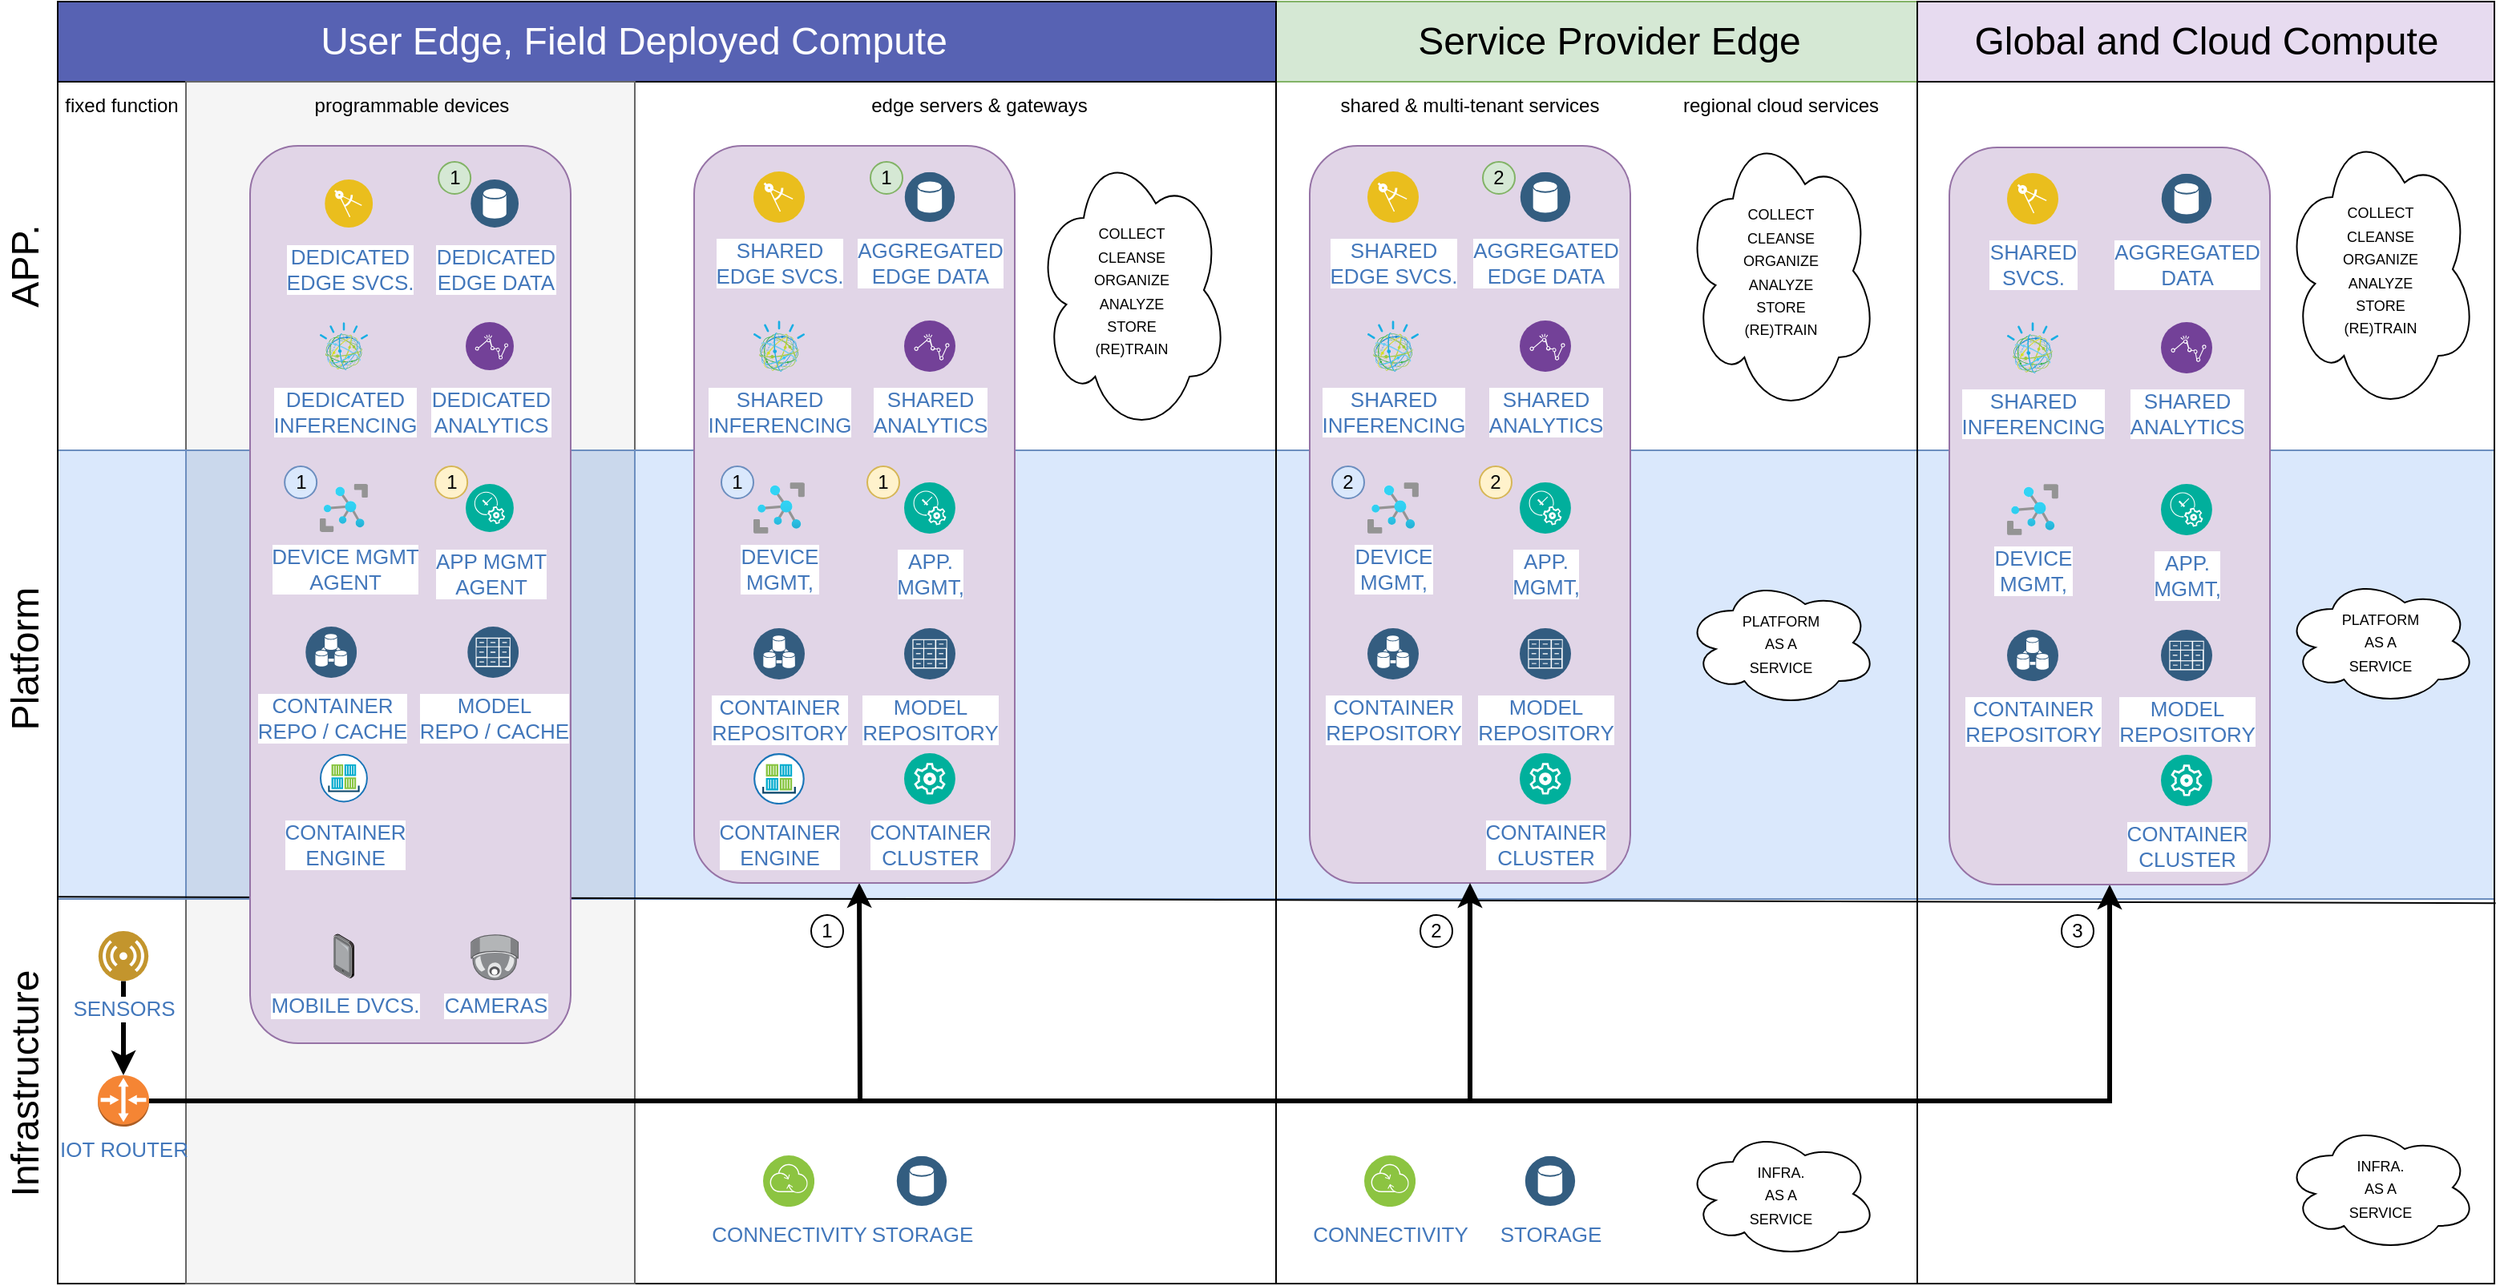 <mxfile version="21.6.8" type="device">
  <diagram id="u-Bgehv5GdRI6xBluCmY" name="Page-1">
    <mxGraphModel dx="1114" dy="806" grid="1" gridSize="10" guides="1" tooltips="1" connect="1" arrows="1" fold="1" page="1" pageScale="1" pageWidth="1600" pageHeight="900" math="0" shadow="0">
      <root>
        <mxCell id="0" />
        <mxCell id="1" parent="0" />
        <mxCell id="NKZoFBCDpuy2na6IxqbC-2" value="" style="rounded=0;whiteSpace=wrap;html=1;fillColor=none;" parent="1" vertex="1">
          <mxGeometry x="800" y="40" width="400" height="800" as="geometry" />
        </mxCell>
        <mxCell id="2yIdOF0hmLs-8Ow3VVvw-1" value="" style="whiteSpace=wrap;html=1;fillColor=#dae8fc;strokeColor=#6c8ebf;" parent="1" vertex="1">
          <mxGeometry x="40" y="320" width="1520" height="280" as="geometry" />
        </mxCell>
        <mxCell id="NKZoFBCDpuy2na6IxqbC-1" value="" style="rounded=0;whiteSpace=wrap;html=1;fillColor=none;" parent="1" vertex="1">
          <mxGeometry x="40" y="40" width="760" height="800" as="geometry" />
        </mxCell>
        <mxCell id="NKZoFBCDpuy2na6IxqbC-3" value="" style="rounded=0;whiteSpace=wrap;html=1;fillColor=none;" parent="1" vertex="1">
          <mxGeometry x="1200" y="40" width="360" height="800" as="geometry" />
        </mxCell>
        <mxCell id="2yIdOF0hmLs-8Ow3VVvw-18" value="" style="rounded=1;whiteSpace=wrap;html=1;fillColor=#e1d5e7;strokeColor=#9673a6;" parent="1" vertex="1">
          <mxGeometry x="821" y="130" width="200" height="460" as="geometry" />
        </mxCell>
        <mxCell id="NKZoFBCDpuy2na6IxqbC-20" value="" style="group;fillColor=none;" parent="1" vertex="1" connectable="0">
          <mxGeometry x="720" y="40" width="480" height="50" as="geometry" />
        </mxCell>
        <mxCell id="NKZoFBCDpuy2na6IxqbC-18" value="" style="rounded=0;whiteSpace=wrap;html=1;fillColor=#d5e8d4;strokeColor=#82b366;" parent="NKZoFBCDpuy2na6IxqbC-20" vertex="1">
          <mxGeometry x="34.286" width="445.714" height="50" as="geometry" />
        </mxCell>
        <mxCell id="NKZoFBCDpuy2na6IxqbC-19" value="&lt;font style=&quot;font-size: 24px;&quot;&gt;Service Provider Edge&lt;/font&gt;" style="text;strokeColor=none;align=center;fillColor=#d5e8d4;html=1;verticalAlign=middle;whiteSpace=wrap;rounded=0;" parent="NKZoFBCDpuy2na6IxqbC-20" vertex="1">
          <mxGeometry x="147.429" y="10" width="281.631" height="30" as="geometry" />
        </mxCell>
        <mxCell id="NKZoFBCDpuy2na6IxqbC-17" value="" style="group" parent="1" vertex="1" connectable="0">
          <mxGeometry x="40" y="40" width="760" height="50" as="geometry" />
        </mxCell>
        <mxCell id="NKZoFBCDpuy2na6IxqbC-15" value="" style="rounded=0;whiteSpace=wrap;html=1;fillColor=#5762b3;" parent="NKZoFBCDpuy2na6IxqbC-17" vertex="1">
          <mxGeometry width="760" height="50" as="geometry" />
        </mxCell>
        <mxCell id="NKZoFBCDpuy2na6IxqbC-16" value="&lt;font color=&quot;#ffffff&quot; style=&quot;font-size: 24px;&quot;&gt;User Edge, Field Deployed Compute&lt;/font&gt;" style="text;strokeColor=none;align=center;fillColor=none;html=1;verticalAlign=middle;whiteSpace=wrap;rounded=0;" parent="NKZoFBCDpuy2na6IxqbC-17" vertex="1">
          <mxGeometry x="27.143" y="10" width="665" height="30" as="geometry" />
        </mxCell>
        <mxCell id="NKZoFBCDpuy2na6IxqbC-23" value="" style="group" parent="1" vertex="1" connectable="0">
          <mxGeometry x="1200" y="40" width="360" height="50" as="geometry" />
        </mxCell>
        <mxCell id="NKZoFBCDpuy2na6IxqbC-21" value="" style="rounded=0;whiteSpace=wrap;html=1;fillColor=#E7DBF0;" parent="NKZoFBCDpuy2na6IxqbC-23" vertex="1">
          <mxGeometry width="360" height="50" as="geometry" />
        </mxCell>
        <mxCell id="NKZoFBCDpuy2na6IxqbC-22" value="&lt;font style=&quot;font-size: 24px;&quot;&gt;Global and Cloud Compute&lt;/font&gt;" style="text;strokeColor=none;align=center;fillColor=none;html=1;verticalAlign=middle;whiteSpace=wrap;rounded=0;" parent="NKZoFBCDpuy2na6IxqbC-23" vertex="1">
          <mxGeometry x="33" y="10" width="295" height="30" as="geometry" />
        </mxCell>
        <mxCell id="iU7ZojFt_CZGEspTZ9bw-25" value="" style="rounded=0;whiteSpace=wrap;html=1;fillColor=#f5f5f5;strokeColor=#666666;fontColor=#333333;" parent="1" vertex="1">
          <mxGeometry x="120" y="90" width="280" height="750" as="geometry" />
        </mxCell>
        <mxCell id="2yIdOF0hmLs-8Ow3VVvw-2" value="" style="whiteSpace=wrap;html=1;fillColor=#CAD8EC;strokeColor=#6c8ebf;" parent="1" vertex="1">
          <mxGeometry x="120" y="320" width="280" height="280" as="geometry" />
        </mxCell>
        <mxCell id="rkRexL7u3ubiK1zSjF01-2" value="" style="endArrow=none;html=1;rounded=0;exitX=0.001;exitY=0.697;exitDx=0;exitDy=0;exitPerimeter=0;entryX=1.002;entryY=0.702;entryDx=0;entryDy=0;entryPerimeter=0;" parent="1" edge="1">
          <mxGeometry width="50" height="50" relative="1" as="geometry">
            <mxPoint x="40.56" y="598.6" as="sourcePoint" />
            <mxPoint x="1560.8" y="602.6" as="targetPoint" />
          </mxGeometry>
        </mxCell>
        <mxCell id="rkRexL7u3ubiK1zSjF01-4" value="&lt;font style=&quot;font-size: 24px;&quot;&gt;Infrastructure&lt;/font&gt;" style="text;strokeColor=none;align=center;fillColor=none;html=1;verticalAlign=middle;whiteSpace=wrap;rounded=0;rotation=-90;" parent="1" vertex="1">
          <mxGeometry x="-60" y="700" width="160" height="30" as="geometry" />
        </mxCell>
        <mxCell id="rkRexL7u3ubiK1zSjF01-5" value="&lt;font style=&quot;font-size: 24px;&quot;&gt;Platform&lt;/font&gt;" style="text;strokeColor=none;align=center;fillColor=none;html=1;verticalAlign=middle;whiteSpace=wrap;rounded=0;rotation=-90;" parent="1" vertex="1">
          <mxGeometry x="-45" y="435" width="130" height="30" as="geometry" />
        </mxCell>
        <mxCell id="rkRexL7u3ubiK1zSjF01-6" value="&lt;font style=&quot;font-size: 24px;&quot;&gt;APP.&lt;/font&gt;" style="text;strokeColor=none;align=center;fillColor=none;html=1;verticalAlign=middle;whiteSpace=wrap;rounded=0;rotation=-90;" parent="1" vertex="1">
          <mxGeometry x="-60" y="190" width="160" height="30" as="geometry" />
        </mxCell>
        <mxCell id="2yIdOF0hmLs-8Ow3VVvw-43" style="edgeStyle=orthogonalEdgeStyle;rounded=0;orthogonalLoop=1;jettySize=auto;html=1;strokeWidth=3;" parent="1" source="dV2BF6gwbEOyX98F7W6L-9" target="iU7ZojFt_CZGEspTZ9bw-47" edge="1">
          <mxGeometry relative="1" as="geometry" />
        </mxCell>
        <mxCell id="dV2BF6gwbEOyX98F7W6L-9" value="&lt;span style=&quot;font-size: 13px;&quot;&gt;SENSORS&lt;br style=&quot;font-size: 13px;&quot;&gt;&lt;/span&gt;" style="aspect=fixed;perimeter=ellipsePerimeter;html=1;align=center;shadow=0;dashed=0;fontColor=#4277BB;labelBackgroundColor=#ffffff;fontSize=13;spacingTop=3;image;image=img/lib/ibm/users/sensor.svg;" parent="1" vertex="1">
          <mxGeometry x="65" y="620" width="32" height="31.2" as="geometry" />
        </mxCell>
        <mxCell id="iU7ZojFt_CZGEspTZ9bw-1" value="&lt;font style=&quot;font-size: 12px;&quot;&gt;fixed function&lt;br&gt;&lt;/font&gt;" style="text;strokeColor=none;align=center;fillColor=none;html=1;verticalAlign=middle;whiteSpace=wrap;rounded=0;" parent="1" vertex="1">
          <mxGeometry x="40" y="90" width="80" height="30" as="geometry" />
        </mxCell>
        <mxCell id="iU7ZojFt_CZGEspTZ9bw-2" value="programmable devices" style="text;strokeColor=none;align=center;fillColor=none;html=1;verticalAlign=middle;whiteSpace=wrap;rounded=0;" parent="1" vertex="1">
          <mxGeometry x="191" y="90" width="140" height="30" as="geometry" />
        </mxCell>
        <mxCell id="iU7ZojFt_CZGEspTZ9bw-3" value="edge servers &amp;amp; gateways" style="text;strokeColor=none;align=center;fillColor=none;html=1;verticalAlign=middle;whiteSpace=wrap;rounded=0;" parent="1" vertex="1">
          <mxGeometry x="540" y="90" width="150" height="30" as="geometry" />
        </mxCell>
        <mxCell id="iU7ZojFt_CZGEspTZ9bw-38" value="&lt;div style=&quot;font-size: 13px;&quot;&gt;&lt;font style=&quot;font-size: 13px;&quot;&gt;CONNECTIVITY&lt;/font&gt;&lt;br style=&quot;font-size: 13px;&quot;&gt;&lt;/div&gt;" style="aspect=fixed;perimeter=ellipsePerimeter;html=1;align=center;shadow=0;dashed=0;image;image=img/lib/ibm/infrastructure/transformation_connectivity.svg;strokeColor=#FF0000;fillColor=#FFFF66;gradientColor=none;fontColor=#4277BB;labelBackgroundColor=#ffffff;spacingTop=3;fontSize=13;" parent="1" vertex="1">
          <mxGeometry x="480" y="760" width="32" height="32" as="geometry" />
        </mxCell>
        <mxCell id="iU7ZojFt_CZGEspTZ9bw-39" value="&lt;font style=&quot;font-size: 13px;&quot;&gt;STORAGE&lt;/font&gt;" style="aspect=fixed;perimeter=ellipsePerimeter;html=1;align=center;shadow=0;dashed=0;fontColor=#4277BB;labelBackgroundColor=#ffffff;fontSize=13;spacingTop=3;image;image=img/lib/ibm/data/data_services.svg;" parent="1" vertex="1">
          <mxGeometry x="563" y="760.39" width="32" height="31.22" as="geometry" />
        </mxCell>
        <mxCell id="2yIdOF0hmLs-8Ow3VVvw-44" style="edgeStyle=orthogonalEdgeStyle;rounded=0;orthogonalLoop=1;jettySize=auto;html=1;strokeWidth=3;" parent="1" source="iU7ZojFt_CZGEspTZ9bw-47" edge="1">
          <mxGeometry relative="1" as="geometry">
            <mxPoint x="540" y="590" as="targetPoint" />
          </mxGeometry>
        </mxCell>
        <mxCell id="2yIdOF0hmLs-8Ow3VVvw-45" style="edgeStyle=orthogonalEdgeStyle;rounded=0;orthogonalLoop=1;jettySize=auto;html=1;entryX=0.5;entryY=1;entryDx=0;entryDy=0;strokeWidth=3;" parent="1" source="iU7ZojFt_CZGEspTZ9bw-47" target="2yIdOF0hmLs-8Ow3VVvw-18" edge="1">
          <mxGeometry relative="1" as="geometry" />
        </mxCell>
        <mxCell id="2yIdOF0hmLs-8Ow3VVvw-46" style="edgeStyle=orthogonalEdgeStyle;rounded=0;orthogonalLoop=1;jettySize=auto;html=1;strokeWidth=3;" parent="1" source="iU7ZojFt_CZGEspTZ9bw-47" target="2yIdOF0hmLs-8Ow3VVvw-32" edge="1">
          <mxGeometry relative="1" as="geometry" />
        </mxCell>
        <mxCell id="iU7ZojFt_CZGEspTZ9bw-47" value="&lt;font color=&quot;#4277bb&quot; style=&quot;font-size: 13px;&quot;&gt;IOT ROUTER&lt;/font&gt;" style="outlineConnect=0;dashed=0;verticalLabelPosition=bottom;verticalAlign=top;align=center;html=1;shape=mxgraph.aws3.router;fillColor=#F58534;gradientColor=none;fontSize=13;" parent="1" vertex="1">
          <mxGeometry x="65" y="710" width="32" height="32" as="geometry" />
        </mxCell>
        <mxCell id="2yIdOF0hmLs-8Ow3VVvw-8" value="&lt;font style=&quot;font-size: 9px;&quot;&gt;COLLECT&lt;br&gt;CLEANSE&lt;br&gt;ORGANIZE&lt;br&gt;ANALYZE&lt;br&gt;STORE&lt;br&gt;(RE)TRAIN&lt;/font&gt;" style="ellipse;shape=cloud;whiteSpace=wrap;html=1;" parent="1" vertex="1">
          <mxGeometry x="650" y="130" width="120" height="180" as="geometry" />
        </mxCell>
        <mxCell id="2yIdOF0hmLs-8Ow3VVvw-10" value="" style="group" parent="1" vertex="1" connectable="0">
          <mxGeometry x="1030" y="90" width="170" height="665" as="geometry" />
        </mxCell>
        <mxCell id="iU7ZojFt_CZGEspTZ9bw-41" value="regional cloud services" style="text;strokeColor=none;align=center;fillColor=none;html=1;verticalAlign=middle;whiteSpace=wrap;rounded=0;" parent="2yIdOF0hmLs-8Ow3VVvw-10" vertex="1">
          <mxGeometry width="170" height="30" as="geometry" />
        </mxCell>
        <mxCell id="iU7ZojFt_CZGEspTZ9bw-42" value="&lt;font style=&quot;font-size: 9px;&quot;&gt;COLLECT&lt;br&gt;CLEANSE&lt;br&gt;ORGANIZE&lt;br&gt;ANALYZE&lt;br&gt;STORE&lt;br&gt;(RE)TRAIN&lt;/font&gt;" style="ellipse;shape=cloud;whiteSpace=wrap;html=1;" parent="2yIdOF0hmLs-8Ow3VVvw-10" vertex="1">
          <mxGeometry x="25" y="28" width="120" height="180" as="geometry" />
        </mxCell>
        <mxCell id="iU7ZojFt_CZGEspTZ9bw-44" value="&lt;font style=&quot;font-size: 9px;&quot;&gt;PLATFORM&lt;br&gt;AS A&lt;br&gt;SERVICE&lt;/font&gt;" style="ellipse;shape=cloud;whiteSpace=wrap;html=1;" parent="2yIdOF0hmLs-8Ow3VVvw-10" vertex="1">
          <mxGeometry x="25" y="310" width="120" height="80" as="geometry" />
        </mxCell>
        <mxCell id="iU7ZojFt_CZGEspTZ9bw-46" value="&lt;font style=&quot;font-size: 9px;&quot;&gt;INFRA.&lt;br&gt;AS A&lt;br&gt;SERVICE&lt;/font&gt;" style="ellipse;shape=cloud;whiteSpace=wrap;html=1;" parent="2yIdOF0hmLs-8Ow3VVvw-10" vertex="1">
          <mxGeometry x="25" y="654" width="120" height="80" as="geometry" />
        </mxCell>
        <mxCell id="2yIdOF0hmLs-8Ow3VVvw-16" value="" style="group" parent="1" vertex="1" connectable="0">
          <mxGeometry x="160" y="130" width="200" height="560" as="geometry" />
        </mxCell>
        <mxCell id="2yIdOF0hmLs-8Ow3VVvw-14" value="" style="rounded=1;whiteSpace=wrap;html=1;fillColor=#e1d5e7;strokeColor=#9673a6;" parent="2yIdOF0hmLs-8Ow3VVvw-16" vertex="1">
          <mxGeometry width="200" height="560" as="geometry" />
        </mxCell>
        <mxCell id="dV2BF6gwbEOyX98F7W6L-6" value="&lt;font style=&quot;font-size: 13px;&quot;&gt;CAMERAS&lt;/font&gt;" style="points=[];aspect=fixed;html=1;align=center;shadow=0;dashed=0;image;image=img/lib/allied_telesis/security/Surveillance_Camera_Ceiling.svg;fontColor=#4277BB;fontSize=13;" parent="2yIdOF0hmLs-8Ow3VVvw-16" vertex="1">
          <mxGeometry x="137.58" y="491.145" width="30" height="30.45" as="geometry" />
        </mxCell>
        <mxCell id="anpZV6EC-k3CciJtOTf7-1" value="&lt;span style=&quot;font-size: 13px;&quot;&gt;MOBILE DVCS.&lt;/span&gt;" style="points=[];aspect=fixed;html=1;align=center;shadow=0;dashed=0;image;image=img/lib/allied_telesis/computer_and_terminals/Tablet.svg;fontColor=#4277BB;fontSize=13;" parent="2yIdOF0hmLs-8Ow3VVvw-16" vertex="1">
          <mxGeometry x="51.92" y="489.6" width="13.16" height="32" as="geometry" />
        </mxCell>
        <mxCell id="iU7ZojFt_CZGEspTZ9bw-4" value="&lt;font style=&quot;font-size: 13px;&quot;&gt;DEDICATED&lt;br style=&quot;font-size: 13px;&quot;&gt;EDGE SVCS.&lt;/font&gt;" style="aspect=fixed;perimeter=ellipsePerimeter;html=1;align=center;shadow=0;dashed=0;fontColor=#4277BB;labelBackgroundColor=#ffffff;fontSize=13;spacingTop=3;image;image=img/lib/ibm/applications/enterprise_applications.svg;" parent="2yIdOF0hmLs-8Ow3VVvw-16" vertex="1">
          <mxGeometry x="46.58" y="20.0" width="30" height="32" as="geometry" />
        </mxCell>
        <mxCell id="iU7ZojFt_CZGEspTZ9bw-5" value="&lt;font style=&quot;font-size: 13px;&quot;&gt;DEDICATED&lt;br style=&quot;border-color: var(--border-color); font-size: 13px;&quot;&gt;INFERENCING&lt;/font&gt;" style="aspect=fixed;perimeter=ellipsePerimeter;html=1;align=center;shadow=0;dashed=0;fontColor=#4277BB;labelBackgroundColor=#ffffff;fontSize=13;spacingTop=3;image;image=img/lib/ibm/miscellaneous/cognitive_services.svg;" parent="2yIdOF0hmLs-8Ow3VVvw-16" vertex="1">
          <mxGeometry x="43.5" y="109" width="30" height="32" as="geometry" />
        </mxCell>
        <mxCell id="iU7ZojFt_CZGEspTZ9bw-7" value="&lt;font style=&quot;font-size: 13px;&quot;&gt;DEDICATED&lt;br style=&quot;font-size: 13px;&quot;&gt;ANALYTICS&lt;/font&gt;" style="aspect=fixed;perimeter=ellipsePerimeter;html=1;align=center;shadow=0;dashed=0;fontColor=#4277BB;labelBackgroundColor=#ffffff;fontSize=13;spacingTop=3;image;image=img/lib/ibm/analytics/analytics.svg;" parent="2yIdOF0hmLs-8Ow3VVvw-16" vertex="1">
          <mxGeometry x="134.5" y="109" width="30" height="32" as="geometry" />
        </mxCell>
        <mxCell id="iU7ZojFt_CZGEspTZ9bw-8" value="&lt;font style=&quot;font-size: 13px;&quot;&gt;DEDICATED&lt;br style=&quot;border-color: var(--border-color); font-size: 13px;&quot;&gt;EDGE DATA&lt;/font&gt;" style="aspect=fixed;perimeter=ellipsePerimeter;html=1;align=center;shadow=0;dashed=0;fontColor=#4277BB;labelBackgroundColor=#ffffff;fontSize=13;spacingTop=3;image;image=img/lib/ibm/data/data_services.svg;" parent="2yIdOF0hmLs-8Ow3VVvw-16" vertex="1">
          <mxGeometry x="137.58" y="20.39" width="30" height="31.22" as="geometry" />
        </mxCell>
        <mxCell id="iU7ZojFt_CZGEspTZ9bw-24" value="&lt;font style=&quot;font-size: 13px;&quot;&gt;CONTAINER&lt;br style=&quot;font-size: 13px;&quot;&gt;ENGINE&lt;br style=&quot;font-size: 13px;&quot;&gt;&lt;/font&gt;" style="aspect=fixed;perimeter=ellipsePerimeter;html=1;align=center;shadow=0;dashed=0;fontColor=#4277BB;labelBackgroundColor=#ffffff;fontSize=13;spacingTop=3;image;image=img/lib/ibm/miscellaneous/ibm_containers.svg;" parent="2yIdOF0hmLs-8Ow3VVvw-16" vertex="1">
          <mxGeometry x="43.5" y="378.6" width="30" height="32" as="geometry" />
        </mxCell>
        <mxCell id="iU7ZojFt_CZGEspTZ9bw-37" value="&lt;font style=&quot;font-size: 13px;&quot;&gt;&lt;font color=&quot;#4277bb&quot; style=&quot;font-size: 13px;&quot;&gt;DEVICE MGMT&lt;br style=&quot;font-size: 13px;&quot;&gt;AGENT&lt;/font&gt;&lt;br style=&quot;font-size: 13px;&quot;&gt;&lt;/font&gt;" style="image;aspect=fixed;html=1;points=[];align=center;fontSize=13;image=img/lib/azure2/iot/IoT_Hub.svg;" parent="2yIdOF0hmLs-8Ow3VVvw-16" vertex="1">
          <mxGeometry x="43.5" y="210" width="30" height="32" as="geometry" />
        </mxCell>
        <mxCell id="2yIdOF0hmLs-8Ow3VVvw-5" value="&lt;font style=&quot;font-size: 13px;&quot;&gt;APP MGMT&lt;br style=&quot;font-size: 13px;&quot;&gt;AGENT&lt;/font&gt;" style="aspect=fixed;perimeter=ellipsePerimeter;html=1;align=center;shadow=0;dashed=0;fontColor=#4277BB;labelBackgroundColor=#ffffff;fontSize=13;spacingTop=3;image;image=img/lib/ibm/management/it_service_management.svg;glass=1;strokeColor=#4277BB;strokeWidth=2;fillColor=#4277BB;" parent="2yIdOF0hmLs-8Ow3VVvw-16" vertex="1">
          <mxGeometry x="134.5" y="210" width="30" height="32" as="geometry" />
        </mxCell>
        <mxCell id="2yIdOF0hmLs-8Ow3VVvw-29" value="&lt;font style=&quot;font-size: 13px;&quot;&gt;CONTAINER&lt;br style=&quot;font-size: 13px;&quot;&gt;REPO / CACHE&lt;/font&gt;" style="aspect=fixed;perimeter=ellipsePerimeter;html=1;align=center;shadow=0;dashed=0;fontColor=#4277BB;labelBackgroundColor=#ffffff;fontSize=13;spacingTop=3;image;image=img/lib/ibm/data/device_registry.svg;glass=1;strokeColor=#5192E6;strokeWidth=2;fillColor=#A78F2D;" parent="2yIdOF0hmLs-8Ow3VVvw-16" vertex="1">
          <mxGeometry x="34.58" y="300" width="32" height="32" as="geometry" />
        </mxCell>
        <mxCell id="2yIdOF0hmLs-8Ow3VVvw-30" value="&lt;font style=&quot;font-size: 13px;&quot;&gt;MODEL&lt;br style=&quot;font-size: 13px;&quot;&gt;REPO / CACHE&lt;/font&gt;" style="aspect=fixed;perimeter=ellipsePerimeter;html=1;align=center;shadow=0;dashed=0;fontColor=#4277BB;labelBackgroundColor=#ffffff;fontSize=13;spacingTop=3;image;image=img/lib/ibm/data/file_repository.svg;glass=1;strokeColor=#5192E6;strokeWidth=2;fillColor=#A78F2D;" parent="2yIdOF0hmLs-8Ow3VVvw-16" vertex="1">
          <mxGeometry x="135.58" y="300" width="32" height="32" as="geometry" />
        </mxCell>
        <mxCell id="-uQc_6Dr44pMwYAo7-qi-1" value="1" style="ellipse;whiteSpace=wrap;html=1;aspect=fixed;fillColor=#dae8fc;strokeColor=#6c8ebf;" parent="2yIdOF0hmLs-8Ow3VVvw-16" vertex="1">
          <mxGeometry x="21.58" y="200" width="20" height="20" as="geometry" />
        </mxCell>
        <mxCell id="-uQc_6Dr44pMwYAo7-qi-2" value="1" style="ellipse;whiteSpace=wrap;html=1;aspect=fixed;fillColor=#fff2cc;strokeColor=#d6b656;" parent="2yIdOF0hmLs-8Ow3VVvw-16" vertex="1">
          <mxGeometry x="115.58" y="200" width="20" height="20" as="geometry" />
        </mxCell>
        <mxCell id="-uQc_6Dr44pMwYAo7-qi-3" value="1" style="ellipse;whiteSpace=wrap;html=1;aspect=fixed;fillColor=#d5e8d4;strokeColor=#82b366;" parent="2yIdOF0hmLs-8Ow3VVvw-16" vertex="1">
          <mxGeometry x="117.58" y="10" width="20" height="20" as="geometry" />
        </mxCell>
        <mxCell id="iU7ZojFt_CZGEspTZ9bw-45" value="&lt;font style=&quot;font-size: 9px;&quot;&gt;INFRA.&lt;br&gt;AS A&lt;br&gt;SERVICE&lt;/font&gt;" style="ellipse;shape=cloud;whiteSpace=wrap;html=1;" parent="1" vertex="1">
          <mxGeometry x="1429" y="740" width="120" height="80" as="geometry" />
        </mxCell>
        <mxCell id="2yIdOF0hmLs-8Ow3VVvw-47" value="1" style="ellipse;whiteSpace=wrap;html=1;aspect=fixed;" parent="1" vertex="1">
          <mxGeometry x="510" y="610" width="20" height="20" as="geometry" />
        </mxCell>
        <mxCell id="2yIdOF0hmLs-8Ow3VVvw-49" value="3" style="ellipse;whiteSpace=wrap;html=1;aspect=fixed;" parent="1" vertex="1">
          <mxGeometry x="1290" y="610" width="20" height="20" as="geometry" />
        </mxCell>
        <mxCell id="2yIdOF0hmLs-8Ow3VVvw-19" value="&lt;font style=&quot;font-size: 13px;&quot;&gt;SHARED&lt;br style=&quot;font-size: 13px;&quot;&gt;EDGE SVCS.&lt;/font&gt;" style="aspect=fixed;perimeter=ellipsePerimeter;html=1;align=center;shadow=0;dashed=0;fontColor=#4277BB;labelBackgroundColor=#ffffff;fontSize=13;spacingTop=3;image;image=img/lib/ibm/applications/enterprise_applications.svg;" parent="1" vertex="1">
          <mxGeometry x="857" y="146.0" width="32" height="32" as="geometry" />
        </mxCell>
        <mxCell id="2yIdOF0hmLs-8Ow3VVvw-20" value="&lt;font style=&quot;font-size: 13px;&quot;&gt;SHARED&lt;br style=&quot;font-size: 13px;&quot;&gt;INFERENCING&lt;/font&gt;" style="aspect=fixed;perimeter=ellipsePerimeter;html=1;align=center;shadow=0;dashed=0;fontColor=#4277BB;labelBackgroundColor=#ffffff;fontSize=13;spacingTop=3;image;image=img/lib/ibm/miscellaneous/cognitive_services.svg;" parent="1" vertex="1">
          <mxGeometry x="857" y="239" width="32" height="32" as="geometry" />
        </mxCell>
        <mxCell id="2yIdOF0hmLs-8Ow3VVvw-21" value="&lt;font style=&quot;font-size: 13px;&quot;&gt;SHARED&lt;br style=&quot;font-size: 13px;&quot;&gt;ANALYTICS&lt;/font&gt;" style="aspect=fixed;perimeter=ellipsePerimeter;html=1;align=center;shadow=0;dashed=0;fontColor=#4277BB;labelBackgroundColor=#ffffff;fontSize=13;spacingTop=3;image;image=img/lib/ibm/analytics/analytics.svg;" parent="1" vertex="1">
          <mxGeometry x="952" y="239" width="32" height="32" as="geometry" />
        </mxCell>
        <mxCell id="2yIdOF0hmLs-8Ow3VVvw-22" value="&lt;font style=&quot;font-size: 13px;&quot;&gt;AGGREGATED&lt;br style=&quot;font-size: 13px;&quot;&gt;EDGE DATA&lt;/font&gt;" style="aspect=fixed;perimeter=ellipsePerimeter;html=1;align=center;shadow=0;dashed=0;fontColor=#4277BB;labelBackgroundColor=#ffffff;fontSize=13;spacingTop=3;image;image=img/lib/ibm/data/data_services.svg;" parent="1" vertex="1">
          <mxGeometry x="952" y="146.39" width="32" height="31.22" as="geometry" />
        </mxCell>
        <mxCell id="2yIdOF0hmLs-8Ow3VVvw-24" value="&lt;font style=&quot;font-size: 13px;&quot;&gt;CONTAINER&lt;br style=&quot;font-size: 13px;&quot;&gt;CLUSTER&lt;br style=&quot;font-size: 13px;&quot;&gt;&lt;/font&gt;" style="aspect=fixed;perimeter=ellipsePerimeter;html=1;align=center;shadow=0;dashed=0;fontColor=#4277BB;labelBackgroundColor=#ffffff;fontSize=13;spacingTop=3;image;image=img/lib/ibm/management/management.svg;glass=1;strokeColor=#4277BB;strokeWidth=2;fillColor=#4277BB;" parent="1" vertex="1">
          <mxGeometry x="952" y="508.6" width="32" height="32.8" as="geometry" />
        </mxCell>
        <mxCell id="2yIdOF0hmLs-8Ow3VVvw-25" value="&lt;font style=&quot;font-size: 13px;&quot;&gt;&lt;font color=&quot;#4277bb&quot; style=&quot;font-size: 13px;&quot;&gt;DEVICE&lt;br style=&quot;font-size: 13px;&quot;&gt;MGMT,&lt;/font&gt;&lt;br style=&quot;font-size: 13px;&quot;&gt;&lt;/font&gt;" style="image;aspect=fixed;html=1;points=[];align=center;fontSize=13;image=img/lib/azure2/iot/IoT_Hub.svg;" parent="1" vertex="1">
          <mxGeometry x="857" y="340" width="32" height="32" as="geometry" />
        </mxCell>
        <mxCell id="2yIdOF0hmLs-8Ow3VVvw-26" value="&lt;font style=&quot;font-size: 13px;&quot;&gt;APP.&lt;br style=&quot;font-size: 13px;&quot;&gt;MGMT,&lt;/font&gt;" style="aspect=fixed;perimeter=ellipsePerimeter;html=1;align=center;shadow=0;dashed=0;fontColor=#4277BB;labelBackgroundColor=#ffffff;fontSize=13;spacingTop=3;image;image=img/lib/ibm/management/it_service_management.svg;glass=1;strokeColor=#4277BB;strokeWidth=2;fillColor=#4277BB;" parent="1" vertex="1">
          <mxGeometry x="952" y="340" width="32" height="32" as="geometry" />
        </mxCell>
        <mxCell id="2yIdOF0hmLs-8Ow3VVvw-27" value="&lt;font style=&quot;font-size: 13px;&quot;&gt;CONTAINER&lt;br style=&quot;font-size: 13px;&quot;&gt;REPOSITORY&lt;/font&gt;" style="aspect=fixed;perimeter=ellipsePerimeter;html=1;align=center;shadow=0;dashed=0;fontColor=#4277BB;labelBackgroundColor=#ffffff;fontSize=13;spacingTop=3;image;image=img/lib/ibm/data/device_registry.svg;glass=1;strokeColor=#5192E6;strokeWidth=2;fillColor=#A78F2D;" parent="1" vertex="1">
          <mxGeometry x="857" y="431" width="32" height="32" as="geometry" />
        </mxCell>
        <mxCell id="2yIdOF0hmLs-8Ow3VVvw-28" value="&lt;font style=&quot;font-size: 13px;&quot;&gt;MODEL&lt;br style=&quot;font-size: 13px;&quot;&gt;REPOSITORY&lt;/font&gt;" style="aspect=fixed;perimeter=ellipsePerimeter;html=1;align=center;shadow=0;dashed=0;fontColor=#4277BB;labelBackgroundColor=#ffffff;fontSize=13;spacingTop=3;image;image=img/lib/ibm/data/file_repository.svg;glass=1;strokeColor=#5192E6;strokeWidth=2;fillColor=#A78F2D;" parent="1" vertex="1">
          <mxGeometry x="952" y="431" width="32" height="32" as="geometry" />
        </mxCell>
        <mxCell id="2yIdOF0hmLs-8Ow3VVvw-13" value="" style="rounded=1;whiteSpace=wrap;html=1;fillColor=#e1d5e7;strokeColor=#9673a6;" parent="1" vertex="1">
          <mxGeometry x="437" y="130" width="200" height="460" as="geometry" />
        </mxCell>
        <mxCell id="iU7ZojFt_CZGEspTZ9bw-17" value="&lt;font style=&quot;font-size: 13px;&quot;&gt;SHARED&lt;br style=&quot;font-size: 13px;&quot;&gt;EDGE SVCS.&lt;/font&gt;" style="aspect=fixed;perimeter=ellipsePerimeter;html=1;align=center;shadow=0;dashed=0;fontColor=#4277BB;labelBackgroundColor=#ffffff;fontSize=13;spacingTop=3;image;image=img/lib/ibm/applications/enterprise_applications.svg;" parent="1" vertex="1">
          <mxGeometry x="474" y="146.0" width="32" height="32" as="geometry" />
        </mxCell>
        <mxCell id="iU7ZojFt_CZGEspTZ9bw-18" value="&lt;font style=&quot;font-size: 13px;&quot;&gt;SHARED&lt;br style=&quot;font-size: 13px;&quot;&gt;INFERENCING&lt;/font&gt;" style="aspect=fixed;perimeter=ellipsePerimeter;html=1;align=center;shadow=0;dashed=0;fontColor=#4277BB;labelBackgroundColor=#ffffff;fontSize=13;spacingTop=3;image;image=img/lib/ibm/miscellaneous/cognitive_services.svg;" parent="1" vertex="1">
          <mxGeometry x="474" y="239" width="32" height="32" as="geometry" />
        </mxCell>
        <mxCell id="iU7ZojFt_CZGEspTZ9bw-19" value="&lt;font style=&quot;font-size: 13px;&quot;&gt;SHARED&lt;br style=&quot;font-size: 13px;&quot;&gt;ANALYTICS&lt;/font&gt;" style="aspect=fixed;perimeter=ellipsePerimeter;html=1;align=center;shadow=0;dashed=0;fontColor=#4277BB;labelBackgroundColor=#ffffff;fontSize=13;spacingTop=3;image;image=img/lib/ibm/analytics/analytics.svg;" parent="1" vertex="1">
          <mxGeometry x="568" y="239" width="32" height="32" as="geometry" />
        </mxCell>
        <mxCell id="iU7ZojFt_CZGEspTZ9bw-20" value="&lt;font style=&quot;font-size: 13px;&quot;&gt;AGGREGATED&lt;br style=&quot;font-size: 13px;&quot;&gt;EDGE DATA&lt;/font&gt;" style="aspect=fixed;perimeter=ellipsePerimeter;html=1;align=center;shadow=0;dashed=0;fontColor=#4277BB;labelBackgroundColor=#ffffff;fontSize=13;spacingTop=3;image;image=img/lib/ibm/data/data_services.svg;" parent="1" vertex="1">
          <mxGeometry x="568" y="146.39" width="32" height="31.22" as="geometry" />
        </mxCell>
        <mxCell id="iU7ZojFt_CZGEspTZ9bw-21" value="&lt;font style=&quot;font-size: 13px;&quot;&gt;CONTAINER&lt;br style=&quot;font-size: 13px;&quot;&gt;ENGINE&lt;br style=&quot;font-size: 13px;&quot;&gt;&lt;/font&gt;" style="aspect=fixed;perimeter=ellipsePerimeter;html=1;align=center;shadow=0;dashed=0;fontColor=#4277BB;labelBackgroundColor=#ffffff;fontSize=13;spacingTop=3;image;image=img/lib/ibm/miscellaneous/ibm_containers.svg;" parent="1" vertex="1">
          <mxGeometry x="474" y="509" width="32" height="32" as="geometry" />
        </mxCell>
        <mxCell id="iU7ZojFt_CZGEspTZ9bw-22" value="&lt;font style=&quot;font-size: 13px;&quot;&gt;CONTAINER&lt;br style=&quot;font-size: 13px;&quot;&gt;CLUSTER&lt;br style=&quot;font-size: 13px;&quot;&gt;&lt;/font&gt;" style="aspect=fixed;perimeter=ellipsePerimeter;html=1;align=center;shadow=0;dashed=0;fontColor=#4277BB;labelBackgroundColor=#ffffff;fontSize=13;spacingTop=3;image;image=img/lib/ibm/management/management.svg;glass=1;strokeColor=#4277BB;strokeWidth=2;fillColor=#4277BB;" parent="1" vertex="1">
          <mxGeometry x="568" y="508.6" width="32" height="32.8" as="geometry" />
        </mxCell>
        <mxCell id="iU7ZojFt_CZGEspTZ9bw-30" value="&lt;font style=&quot;font-size: 13px;&quot;&gt;&lt;font color=&quot;#4277bb&quot; style=&quot;font-size: 13px;&quot;&gt;DEVICE&lt;br style=&quot;font-size: 13px;&quot;&gt;MGMT,&lt;/font&gt;&lt;br style=&quot;font-size: 13px;&quot;&gt;&lt;/font&gt;" style="image;aspect=fixed;html=1;points=[];align=center;fontSize=13;image=img/lib/azure2/iot/IoT_Hub.svg;" parent="1" vertex="1">
          <mxGeometry x="474" y="340" width="32" height="32" as="geometry" />
        </mxCell>
        <mxCell id="iU7ZojFt_CZGEspTZ9bw-33" value="&lt;font style=&quot;font-size: 13px;&quot;&gt;APP.&lt;br style=&quot;font-size: 13px;&quot;&gt;MGMT,&lt;/font&gt;" style="aspect=fixed;perimeter=ellipsePerimeter;html=1;align=center;shadow=0;dashed=0;fontColor=#4277BB;labelBackgroundColor=#ffffff;fontSize=13;spacingTop=3;image;image=img/lib/ibm/management/it_service_management.svg;glass=1;strokeColor=#4277BB;strokeWidth=2;fillColor=#4277BB;" parent="1" vertex="1">
          <mxGeometry x="568" y="340" width="32" height="32" as="geometry" />
        </mxCell>
        <mxCell id="2yIdOF0hmLs-8Ow3VVvw-6" value="&lt;font style=&quot;font-size: 13px;&quot;&gt;CONTAINER&lt;br style=&quot;font-size: 13px;&quot;&gt;REPOSITORY&lt;/font&gt;" style="aspect=fixed;perimeter=ellipsePerimeter;html=1;align=center;shadow=0;dashed=0;fontColor=#4277BB;labelBackgroundColor=#ffffff;fontSize=13;spacingTop=3;image;image=img/lib/ibm/data/device_registry.svg;glass=1;strokeColor=#5192E6;strokeWidth=2;fillColor=#A78F2D;" parent="1" vertex="1">
          <mxGeometry x="474" y="431" width="32" height="32" as="geometry" />
        </mxCell>
        <mxCell id="2yIdOF0hmLs-8Ow3VVvw-7" value="&lt;font style=&quot;font-size: 13px;&quot;&gt;MODEL&lt;br style=&quot;font-size: 13px;&quot;&gt;REPOSITORY&lt;/font&gt;" style="aspect=fixed;perimeter=ellipsePerimeter;html=1;align=center;shadow=0;dashed=0;fontColor=#4277BB;labelBackgroundColor=#ffffff;fontSize=13;spacingTop=3;image;image=img/lib/ibm/data/file_repository.svg;glass=1;strokeColor=#5192E6;strokeWidth=2;fillColor=#A78F2D;" parent="1" vertex="1">
          <mxGeometry x="568" y="431" width="32" height="32" as="geometry" />
        </mxCell>
        <mxCell id="2yIdOF0hmLs-8Ow3VVvw-51" value="1" style="ellipse;whiteSpace=wrap;html=1;aspect=fixed;fillColor=#dae8fc;strokeColor=#6c8ebf;" parent="1" vertex="1">
          <mxGeometry x="454" y="330" width="20" height="20" as="geometry" />
        </mxCell>
        <mxCell id="2yIdOF0hmLs-8Ow3VVvw-52" value="3" style="ellipse;whiteSpace=wrap;html=1;aspect=fixed;fillColor=#dae8fc;strokeColor=#6c8ebf;" parent="1" vertex="1">
          <mxGeometry x="1240" y="330" width="20" height="20" as="geometry" />
        </mxCell>
        <mxCell id="2yIdOF0hmLs-8Ow3VVvw-50" value="2" style="ellipse;whiteSpace=wrap;html=1;aspect=fixed;fillColor=#dae8fc;strokeColor=#6c8ebf;" parent="1" vertex="1">
          <mxGeometry x="835" y="330" width="20" height="20" as="geometry" />
        </mxCell>
        <mxCell id="2yIdOF0hmLs-8Ow3VVvw-53" value="1" style="ellipse;whiteSpace=wrap;html=1;aspect=fixed;fillColor=#fff2cc;strokeColor=#d6b656;" parent="1" vertex="1">
          <mxGeometry x="545" y="330" width="20" height="20" as="geometry" />
        </mxCell>
        <mxCell id="2yIdOF0hmLs-8Ow3VVvw-54" value="3" style="ellipse;whiteSpace=wrap;html=1;aspect=fixed;fillColor=#fff2cc;strokeColor=#d6b656;" parent="1" vertex="1">
          <mxGeometry x="1320" y="330" width="20" height="20" as="geometry" />
        </mxCell>
        <mxCell id="2yIdOF0hmLs-8Ow3VVvw-55" value="2" style="ellipse;whiteSpace=wrap;html=1;aspect=fixed;fillColor=#fff2cc;strokeColor=#d6b656;" parent="1" vertex="1">
          <mxGeometry x="927" y="330" width="20" height="20" as="geometry" />
        </mxCell>
        <mxCell id="2yIdOF0hmLs-8Ow3VVvw-59" value="2" style="ellipse;whiteSpace=wrap;html=1;aspect=fixed;fillColor=#d5e8d4;strokeColor=#82b366;" parent="1" vertex="1">
          <mxGeometry x="929" y="140" width="20" height="20" as="geometry" />
        </mxCell>
        <mxCell id="2yIdOF0hmLs-8Ow3VVvw-58" value="3" style="ellipse;whiteSpace=wrap;html=1;aspect=fixed;fillColor=#d5e8d4;strokeColor=#82b366;" parent="1" vertex="1">
          <mxGeometry x="1322" y="140" width="20" height="20" as="geometry" />
        </mxCell>
        <mxCell id="2yIdOF0hmLs-8Ow3VVvw-57" value="1" style="ellipse;whiteSpace=wrap;html=1;aspect=fixed;fillColor=#d5e8d4;strokeColor=#82b366;" parent="1" vertex="1">
          <mxGeometry x="547" y="140" width="20" height="20" as="geometry" />
        </mxCell>
        <mxCell id="iU7ZojFt_CZGEspTZ9bw-40" value="shared &amp;amp; multi-tenant services" style="text;strokeColor=none;align=center;fillColor=none;html=1;verticalAlign=middle;whiteSpace=wrap;rounded=0;" parent="1" vertex="1">
          <mxGeometry x="836" y="90" width="170" height="30" as="geometry" />
        </mxCell>
        <mxCell id="otucCCkhgbF7Wdb0TqmZ-11" value="&lt;div style=&quot;font-size: 13px;&quot;&gt;&lt;font style=&quot;font-size: 13px;&quot;&gt;CONNECTIVITY&lt;/font&gt;&lt;br style=&quot;font-size: 13px;&quot;&gt;&lt;/div&gt;" style="aspect=fixed;perimeter=ellipsePerimeter;html=1;align=center;shadow=0;dashed=0;image;image=img/lib/ibm/infrastructure/transformation_connectivity.svg;strokeColor=#FF0000;fillColor=#FFFF66;gradientColor=none;fontColor=#4277BB;labelBackgroundColor=#ffffff;spacingTop=3;fontSize=13;" parent="1" vertex="1">
          <mxGeometry x="855" y="760" width="32" height="32" as="geometry" />
        </mxCell>
        <mxCell id="otucCCkhgbF7Wdb0TqmZ-12" value="&lt;font style=&quot;font-size: 13px;&quot;&gt;STORAGE&lt;/font&gt;" style="aspect=fixed;perimeter=ellipsePerimeter;html=1;align=center;shadow=0;dashed=0;fontColor=#4277BB;labelBackgroundColor=#ffffff;fontSize=13;spacingTop=3;image;image=img/lib/ibm/data/data_services.svg;" parent="1" vertex="1">
          <mxGeometry x="955" y="760.39" width="32" height="31.22" as="geometry" />
        </mxCell>
        <mxCell id="2yIdOF0hmLs-8Ow3VVvw-48" value="2" style="ellipse;whiteSpace=wrap;html=1;aspect=fixed;" parent="1" vertex="1">
          <mxGeometry x="890" y="610" width="20" height="20" as="geometry" />
        </mxCell>
        <mxCell id="2yIdOF0hmLs-8Ow3VVvw-31" value="" style="group" parent="1" vertex="1" connectable="0">
          <mxGeometry x="1220" y="131" width="200" height="460" as="geometry" />
        </mxCell>
        <mxCell id="2yIdOF0hmLs-8Ow3VVvw-32" value="" style="rounded=1;whiteSpace=wrap;html=1;fillColor=#e1d5e7;strokeColor=#9673a6;" parent="2yIdOF0hmLs-8Ow3VVvw-31" vertex="1">
          <mxGeometry width="200" height="460" as="geometry" />
        </mxCell>
        <mxCell id="2yIdOF0hmLs-8Ow3VVvw-33" value="&lt;font style=&quot;font-size: 13px;&quot;&gt;SHARED&lt;br style=&quot;font-size: 13px;&quot;&gt;SVCS.&lt;/font&gt;" style="aspect=fixed;perimeter=ellipsePerimeter;html=1;align=center;shadow=0;dashed=0;fontColor=#4277BB;labelBackgroundColor=#ffffff;fontSize=13;spacingTop=3;image;image=img/lib/ibm/applications/enterprise_applications.svg;" parent="2yIdOF0hmLs-8Ow3VVvw-31" vertex="1">
          <mxGeometry x="36" y="16.0" width="32" height="32" as="geometry" />
        </mxCell>
        <mxCell id="2yIdOF0hmLs-8Ow3VVvw-34" value="&lt;font style=&quot;font-size: 13px;&quot;&gt;SHARED&lt;br style=&quot;font-size: 13px;&quot;&gt;INFERENCING&lt;/font&gt;" style="aspect=fixed;perimeter=ellipsePerimeter;html=1;align=center;shadow=0;dashed=0;fontColor=#4277BB;labelBackgroundColor=#ffffff;fontSize=13;spacingTop=3;image;image=img/lib/ibm/miscellaneous/cognitive_services.svg;" parent="2yIdOF0hmLs-8Ow3VVvw-31" vertex="1">
          <mxGeometry x="36" y="109" width="32" height="32" as="geometry" />
        </mxCell>
        <mxCell id="2yIdOF0hmLs-8Ow3VVvw-35" value="&lt;font style=&quot;font-size: 13px;&quot;&gt;SHARED&lt;br style=&quot;font-size: 13px;&quot;&gt;ANALYTICS&lt;/font&gt;" style="aspect=fixed;perimeter=ellipsePerimeter;html=1;align=center;shadow=0;dashed=0;fontColor=#4277BB;labelBackgroundColor=#ffffff;fontSize=13;spacingTop=3;image;image=img/lib/ibm/analytics/analytics.svg;" parent="2yIdOF0hmLs-8Ow3VVvw-31" vertex="1">
          <mxGeometry x="132" y="109" width="32" height="32" as="geometry" />
        </mxCell>
        <mxCell id="2yIdOF0hmLs-8Ow3VVvw-36" value="&lt;font style=&quot;font-size: 13px;&quot;&gt;AGGREGATED&lt;br style=&quot;font-size: 13px;&quot;&gt;DATA&lt;/font&gt;" style="aspect=fixed;perimeter=ellipsePerimeter;html=1;align=center;shadow=0;dashed=0;fontColor=#4277BB;labelBackgroundColor=#ffffff;fontSize=13;spacingTop=3;image;image=img/lib/ibm/data/data_services.svg;" parent="2yIdOF0hmLs-8Ow3VVvw-31" vertex="1">
          <mxGeometry x="132" y="16.39" width="32" height="31.22" as="geometry" />
        </mxCell>
        <mxCell id="2yIdOF0hmLs-8Ow3VVvw-37" value="&lt;font style=&quot;font-size: 13px;&quot;&gt;CONTAINER&lt;br style=&quot;font-size: 13px;&quot;&gt;CLUSTER&lt;br style=&quot;font-size: 13px;&quot;&gt;&lt;/font&gt;" style="aspect=fixed;perimeter=ellipsePerimeter;html=1;align=center;shadow=0;dashed=0;fontColor=#4277BB;labelBackgroundColor=#ffffff;fontSize=13;spacingTop=3;image;image=img/lib/ibm/management/management.svg;glass=1;strokeColor=#4277BB;strokeWidth=2;fillColor=#4277BB;" parent="2yIdOF0hmLs-8Ow3VVvw-31" vertex="1">
          <mxGeometry x="132" y="378.6" width="32" height="32.8" as="geometry" />
        </mxCell>
        <mxCell id="2yIdOF0hmLs-8Ow3VVvw-38" value="&lt;font style=&quot;font-size: 13px;&quot;&gt;&lt;font color=&quot;#4277bb&quot; style=&quot;font-size: 13px;&quot;&gt;DEVICE&lt;br style=&quot;font-size: 13px;&quot;&gt;MGMT,&lt;/font&gt;&lt;br style=&quot;font-size: 13px;&quot;&gt;&lt;/font&gt;" style="image;aspect=fixed;html=1;points=[];align=center;fontSize=13;image=img/lib/azure2/iot/IoT_Hub.svg;" parent="2yIdOF0hmLs-8Ow3VVvw-31" vertex="1">
          <mxGeometry x="36" y="210" width="32" height="32" as="geometry" />
        </mxCell>
        <mxCell id="2yIdOF0hmLs-8Ow3VVvw-39" value="&lt;font style=&quot;font-size: 13px;&quot;&gt;APP.&lt;br style=&quot;font-size: 13px;&quot;&gt;MGMT,&lt;/font&gt;" style="aspect=fixed;perimeter=ellipsePerimeter;html=1;align=center;shadow=0;dashed=0;fontColor=#4277BB;labelBackgroundColor=#ffffff;fontSize=13;spacingTop=3;image;image=img/lib/ibm/management/it_service_management.svg;glass=1;strokeColor=#4277BB;strokeWidth=2;fillColor=#4277BB;" parent="2yIdOF0hmLs-8Ow3VVvw-31" vertex="1">
          <mxGeometry x="132" y="210" width="32" height="32" as="geometry" />
        </mxCell>
        <mxCell id="2yIdOF0hmLs-8Ow3VVvw-40" value="&lt;font style=&quot;font-size: 13px;&quot;&gt;CONTAINER&lt;br style=&quot;font-size: 13px;&quot;&gt;REPOSITORY&lt;/font&gt;" style="aspect=fixed;perimeter=ellipsePerimeter;html=1;align=center;shadow=0;dashed=0;fontColor=#4277BB;labelBackgroundColor=#ffffff;fontSize=13;spacingTop=3;image;image=img/lib/ibm/data/device_registry.svg;glass=1;strokeColor=#5192E6;strokeWidth=2;fillColor=#A78F2D;" parent="2yIdOF0hmLs-8Ow3VVvw-31" vertex="1">
          <mxGeometry x="36" y="301" width="32" height="32" as="geometry" />
        </mxCell>
        <mxCell id="2yIdOF0hmLs-8Ow3VVvw-41" value="&lt;font style=&quot;font-size: 13px;&quot;&gt;MODEL&lt;br style=&quot;font-size: 13px;&quot;&gt;REPOSITORY&lt;/font&gt;" style="aspect=fixed;perimeter=ellipsePerimeter;html=1;align=center;shadow=0;dashed=0;fontColor=#4277BB;labelBackgroundColor=#ffffff;fontSize=13;spacingTop=3;image;image=img/lib/ibm/data/file_repository.svg;glass=1;strokeColor=#5192E6;strokeWidth=2;fillColor=#A78F2D;" parent="2yIdOF0hmLs-8Ow3VVvw-31" vertex="1">
          <mxGeometry x="132" y="301" width="32" height="32" as="geometry" />
        </mxCell>
        <mxCell id="iU7ZojFt_CZGEspTZ9bw-43" value="&lt;font style=&quot;font-size: 9px;&quot;&gt;PLATFORM&lt;br&gt;AS A&lt;br&gt;SERVICE&lt;/font&gt;" style="ellipse;shape=cloud;whiteSpace=wrap;html=1;" parent="1" vertex="1">
          <mxGeometry x="1429" y="399" width="120" height="80" as="geometry" />
        </mxCell>
        <mxCell id="2yIdOF0hmLs-8Ow3VVvw-9" value="&lt;font style=&quot;font-size: 9px;&quot;&gt;COLLECT&lt;br&gt;CLEANSE&lt;br&gt;ORGANIZE&lt;br&gt;ANALYZE&lt;br&gt;STORE&lt;br&gt;(RE)TRAIN&lt;/font&gt;" style="ellipse;shape=cloud;whiteSpace=wrap;html=1;" parent="1" vertex="1">
          <mxGeometry x="1429" y="117" width="120" height="180" as="geometry" />
        </mxCell>
      </root>
    </mxGraphModel>
  </diagram>
</mxfile>
